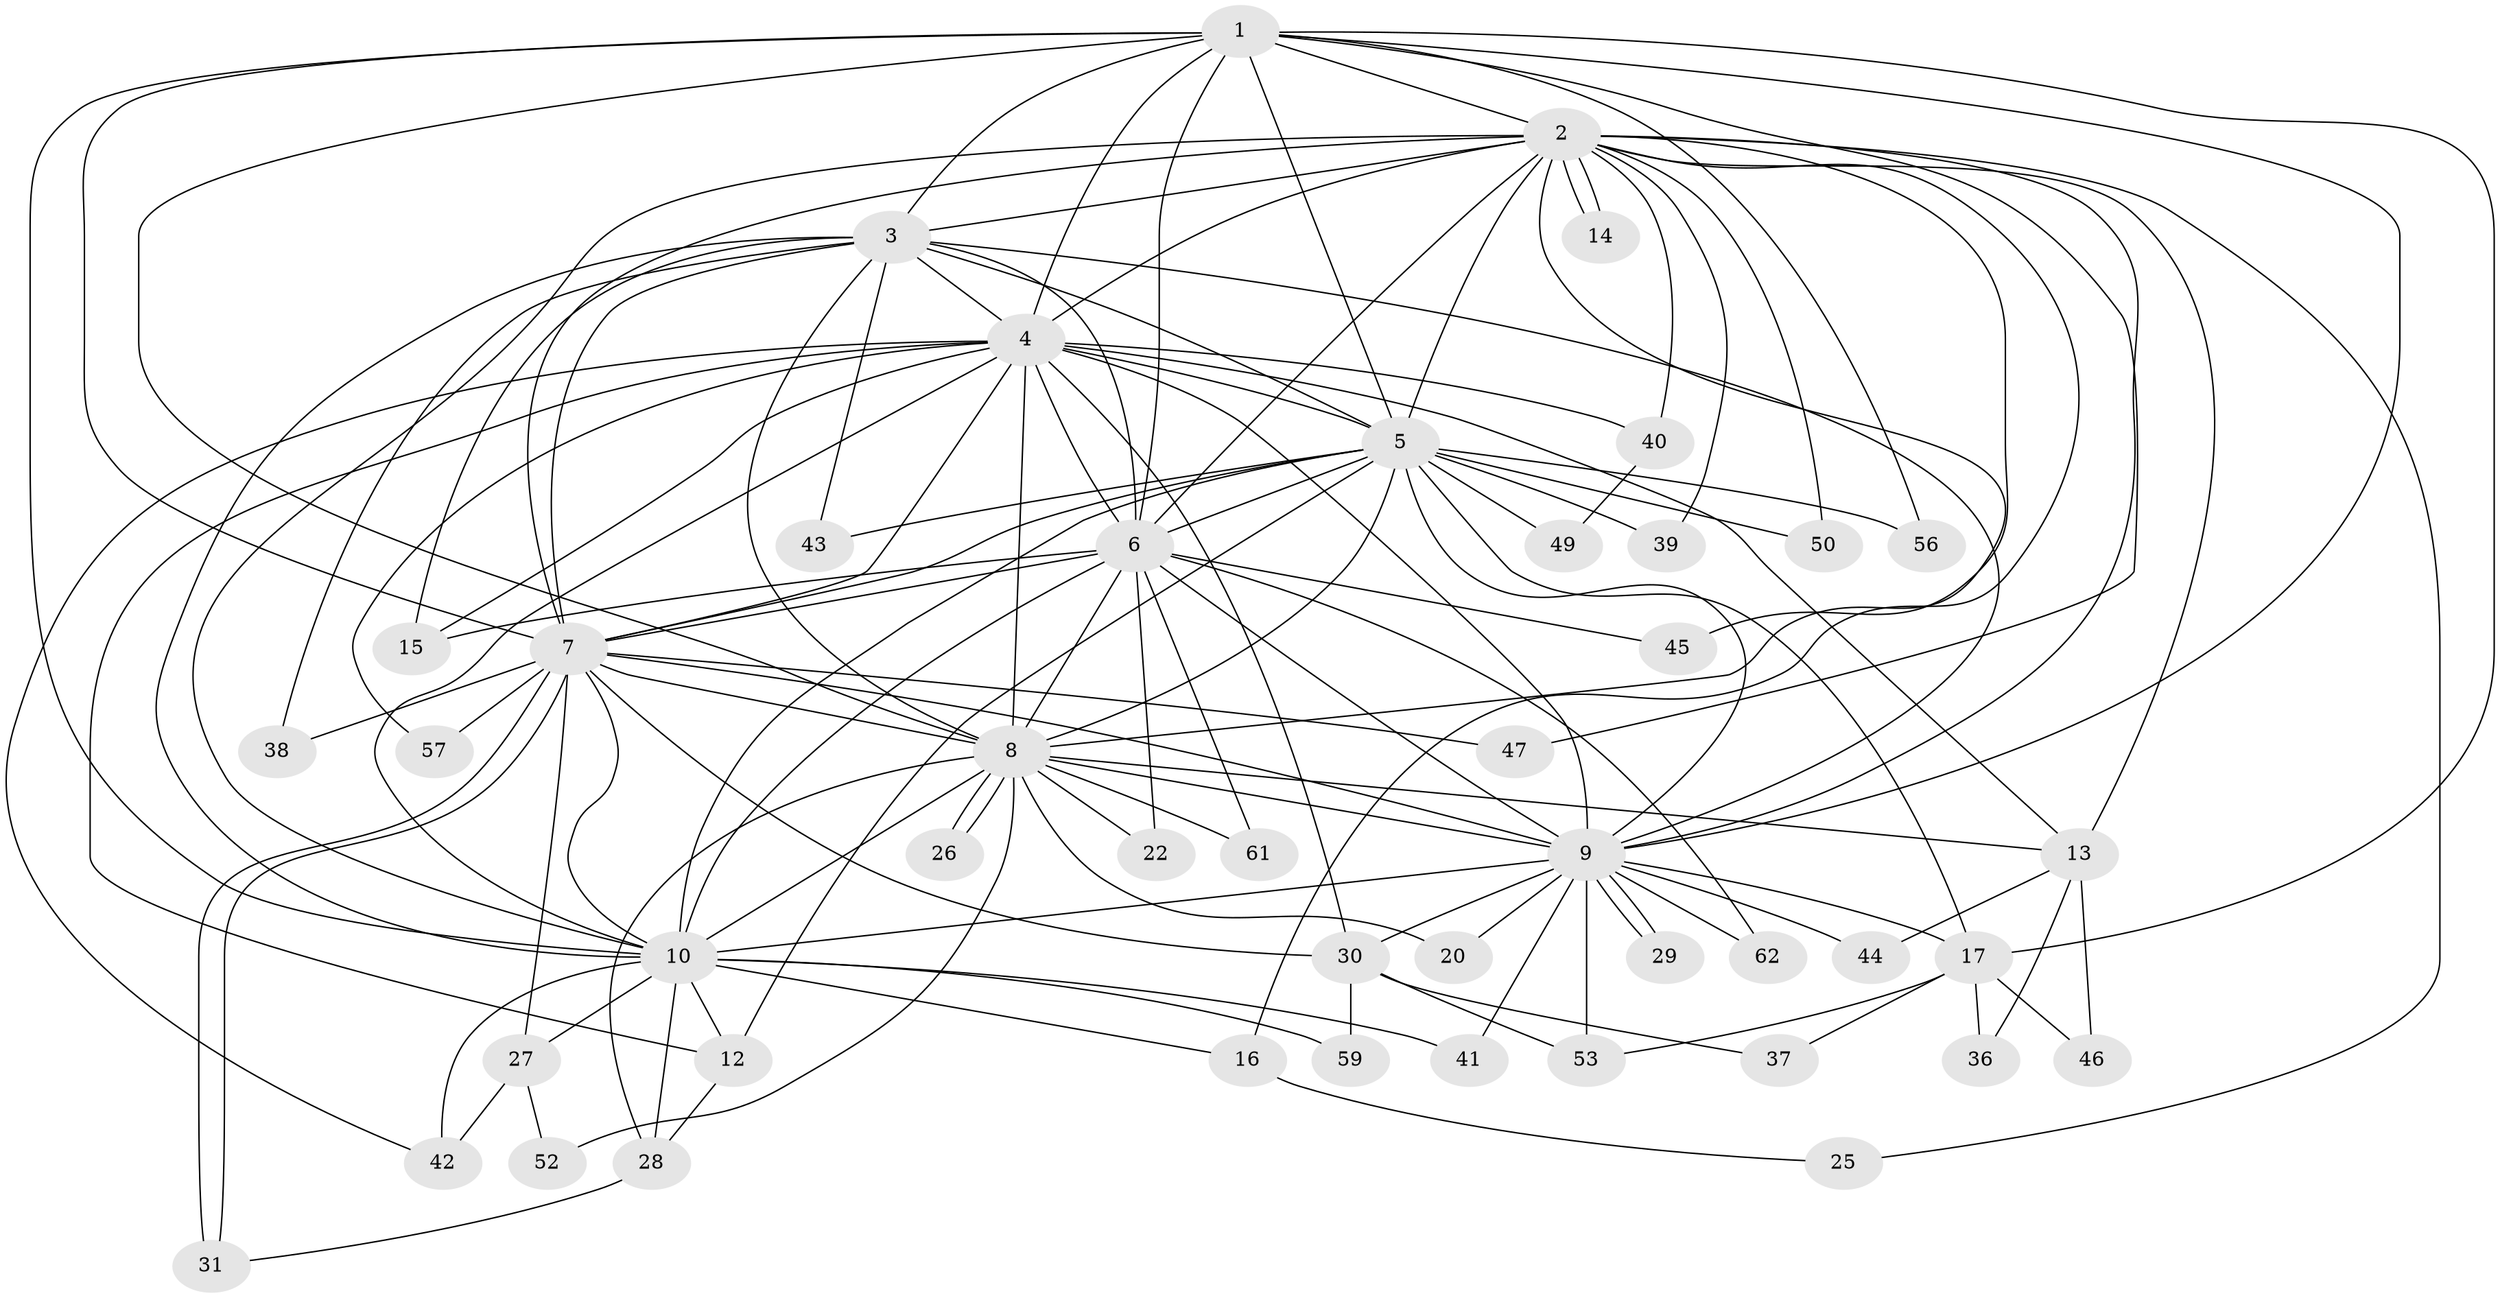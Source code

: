// Generated by graph-tools (version 1.1) at 2025/51/02/27/25 19:51:44]
// undirected, 46 vertices, 126 edges
graph export_dot {
graph [start="1"]
  node [color=gray90,style=filled];
  1 [super="+33"];
  2 [super="+24"];
  3 [super="+34"];
  4 [super="+23"];
  5 [super="+11"];
  6 [super="+58"];
  7 [super="+54"];
  8 [super="+65"];
  9 [super="+32"];
  10 [super="+63"];
  12 [super="+19"];
  13 [super="+51"];
  14;
  15 [super="+21"];
  16;
  17 [super="+18"];
  20;
  22;
  25;
  26;
  27;
  28;
  29;
  30 [super="+48"];
  31 [super="+35"];
  36;
  37;
  38;
  39;
  40;
  41;
  42 [super="+55"];
  43 [super="+64"];
  44;
  45;
  46;
  47;
  49;
  50;
  52;
  53 [super="+60"];
  56;
  57;
  59;
  61;
  62;
  1 -- 2;
  1 -- 3;
  1 -- 4;
  1 -- 5;
  1 -- 6;
  1 -- 7;
  1 -- 8 [weight=2];
  1 -- 9 [weight=2];
  1 -- 10;
  1 -- 17;
  1 -- 56;
  1 -- 47;
  2 -- 3;
  2 -- 4 [weight=2];
  2 -- 5 [weight=2];
  2 -- 6;
  2 -- 7;
  2 -- 8;
  2 -- 9;
  2 -- 10;
  2 -- 13;
  2 -- 14;
  2 -- 14;
  2 -- 16;
  2 -- 25;
  2 -- 39;
  2 -- 40;
  2 -- 45;
  2 -- 50;
  3 -- 4;
  3 -- 5 [weight=2];
  3 -- 6;
  3 -- 7 [weight=2];
  3 -- 8;
  3 -- 9;
  3 -- 10;
  3 -- 15;
  3 -- 43;
  3 -- 38;
  4 -- 5;
  4 -- 6;
  4 -- 7;
  4 -- 8;
  4 -- 9;
  4 -- 10;
  4 -- 12;
  4 -- 40;
  4 -- 42;
  4 -- 57;
  4 -- 15;
  4 -- 13;
  4 -- 30;
  5 -- 6;
  5 -- 7;
  5 -- 8;
  5 -- 9;
  5 -- 10;
  5 -- 39;
  5 -- 43;
  5 -- 49;
  5 -- 50;
  5 -- 56;
  5 -- 12;
  5 -- 17;
  6 -- 7;
  6 -- 8;
  6 -- 9 [weight=2];
  6 -- 10;
  6 -- 15;
  6 -- 22;
  6 -- 45;
  6 -- 62;
  6 -- 61;
  7 -- 8;
  7 -- 9;
  7 -- 10;
  7 -- 27;
  7 -- 30;
  7 -- 31;
  7 -- 31;
  7 -- 38;
  7 -- 47;
  7 -- 57;
  8 -- 9;
  8 -- 10;
  8 -- 13;
  8 -- 20;
  8 -- 22;
  8 -- 26;
  8 -- 26;
  8 -- 28;
  8 -- 52;
  8 -- 61;
  9 -- 10;
  9 -- 17;
  9 -- 20;
  9 -- 29;
  9 -- 29;
  9 -- 30;
  9 -- 41;
  9 -- 44;
  9 -- 53;
  9 -- 62;
  10 -- 12;
  10 -- 16;
  10 -- 27;
  10 -- 41;
  10 -- 59;
  10 -- 28;
  10 -- 42;
  12 -- 28;
  13 -- 36;
  13 -- 44;
  13 -- 46;
  16 -- 25;
  17 -- 36;
  17 -- 37;
  17 -- 53;
  17 -- 46;
  27 -- 42;
  27 -- 52;
  28 -- 31;
  30 -- 37;
  30 -- 59;
  30 -- 53;
  40 -- 49;
}

